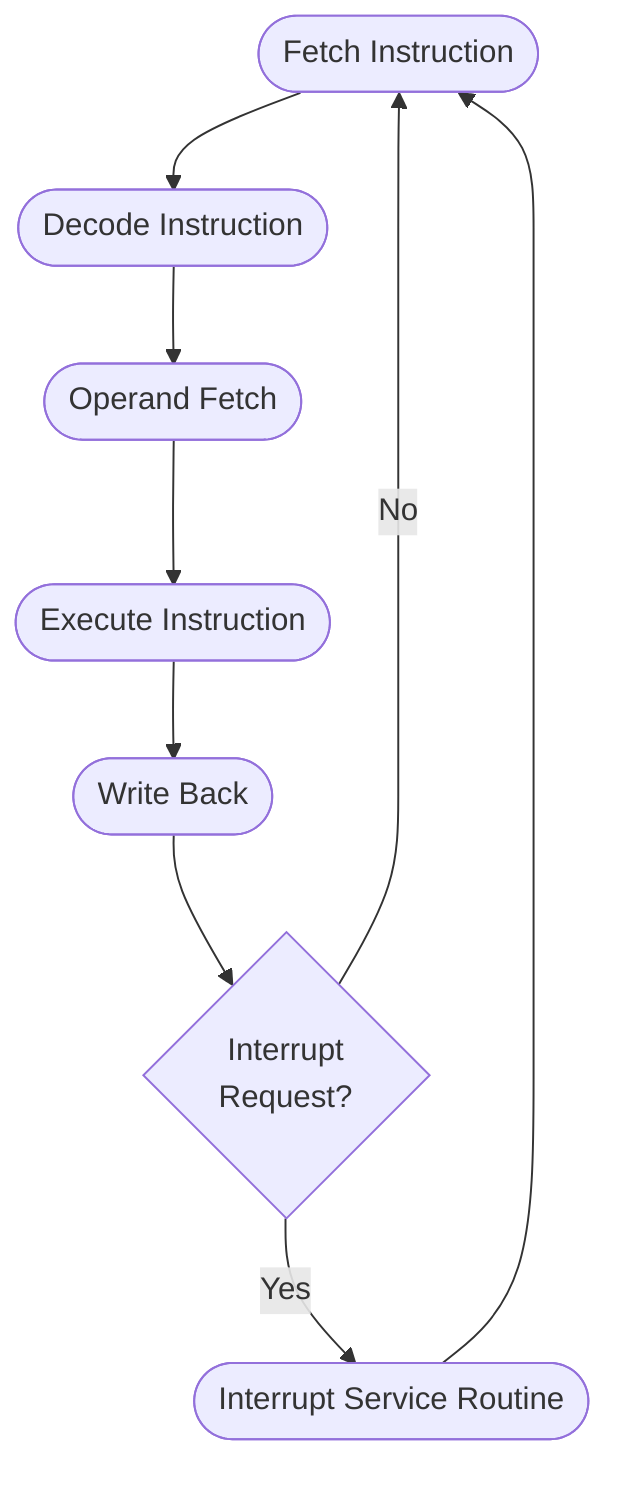 flowchart TD

    %% Nodos principales
    A([Fetch Instruction]) --> B([Decode Instruction])
    B --> C([Operand Fetch])
    C --> D([Execute Instruction])
    D --> E([Write Back])
    E --> F{Interrupt<BR>Request?}

    %% Decisión de interrupción
    F -->|Yes| G([Interrupt Service Routine])
    F -->|No| A

    %% Fin de rutina vuelve al ciclo
    G --> A